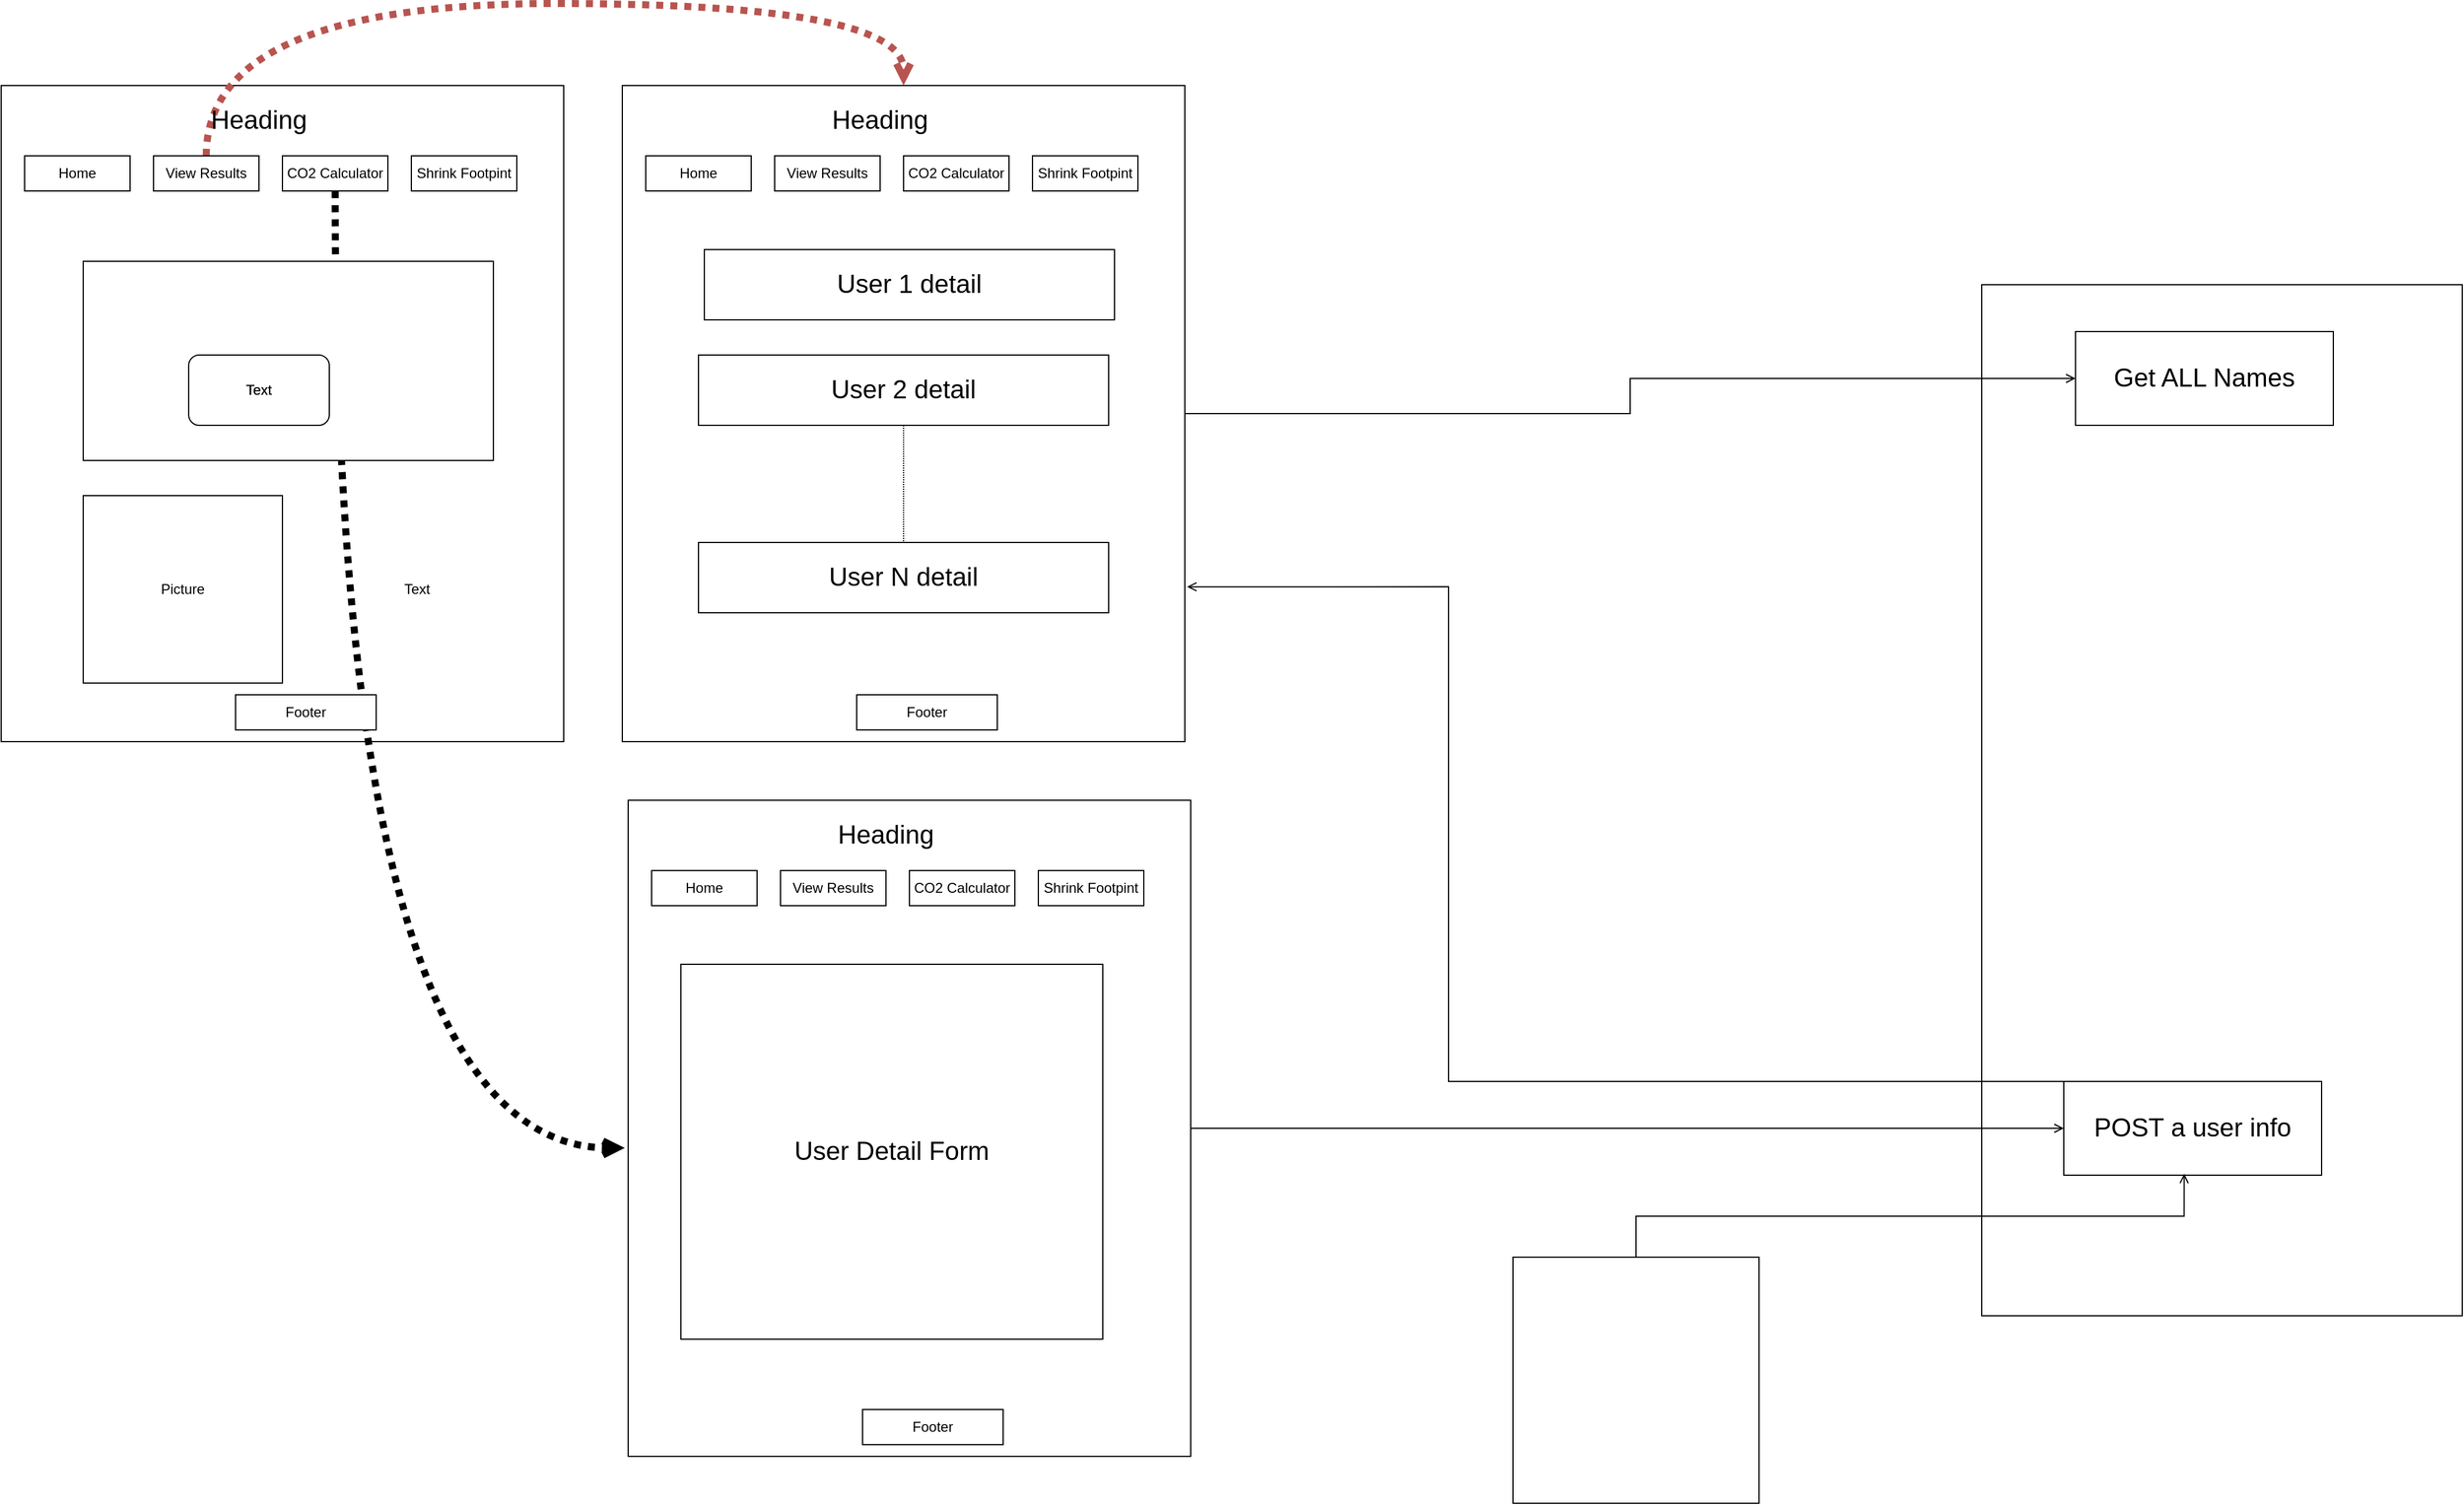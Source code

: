 <mxfile version="13.6.6" type="github"><diagram id="0rV6apbGINLAgSeMIbQS" name="Page-1"><mxGraphModel dx="1251" dy="735" grid="1" gridSize="10" guides="1" tooltips="1" connect="1" arrows="1" fold="1" page="1" pageScale="1" pageWidth="1100" pageHeight="850" math="0" shadow="0"><root><mxCell id="0"/><mxCell id="1" parent="0"/><mxCell id="3IBG2ivtL27hc_QX_15x-55" value="" style="rounded=0;whiteSpace=wrap;html=1;fontSize=22;" vertex="1" parent="1"><mxGeometry x="1770" y="250" width="410" height="880" as="geometry"/></mxCell><mxCell id="3IBG2ivtL27hc_QX_15x-5" value="" style="rounded=0;whiteSpace=wrap;html=1;" vertex="1" parent="1"><mxGeometry x="80" y="80" width="480" height="560" as="geometry"/></mxCell><mxCell id="3IBG2ivtL27hc_QX_15x-6" value="Home" style="rounded=0;whiteSpace=wrap;html=1;" vertex="1" parent="1"><mxGeometry x="100" y="140" width="90" height="30" as="geometry"/></mxCell><mxCell id="3IBG2ivtL27hc_QX_15x-36" style="edgeStyle=orthogonalEdgeStyle;curved=1;rounded=0;orthogonalLoop=1;jettySize=auto;html=1;exitX=0.5;exitY=0;exitDx=0;exitDy=0;entryX=0.5;entryY=0;entryDx=0;entryDy=0;dashed=1;dashPattern=1 1;endArrow=open;endFill=0;fontSize=22;fillColor=#f8cecc;strokeColor=#b85450;strokeWidth=6;" edge="1" parent="1" source="3IBG2ivtL27hc_QX_15x-7" target="3IBG2ivtL27hc_QX_15x-18"><mxGeometry relative="1" as="geometry"><Array as="points"><mxPoint x="255" y="10"/><mxPoint x="850" y="10"/></Array></mxGeometry></mxCell><mxCell id="3IBG2ivtL27hc_QX_15x-7" value="View Results" style="rounded=0;whiteSpace=wrap;html=1;" vertex="1" parent="1"><mxGeometry x="210" y="140" width="90" height="30" as="geometry"/></mxCell><mxCell id="3IBG2ivtL27hc_QX_15x-49" style="edgeStyle=orthogonalEdgeStyle;curved=1;rounded=0;orthogonalLoop=1;jettySize=auto;html=1;exitX=0.5;exitY=1;exitDx=0;exitDy=0;entryX=-0.006;entryY=0.53;entryDx=0;entryDy=0;entryPerimeter=0;dashed=1;dashPattern=1 1;endArrow=open;endFill=0;strokeWidth=6;fontSize=22;" edge="1" parent="1" source="3IBG2ivtL27hc_QX_15x-8" target="3IBG2ivtL27hc_QX_15x-37"><mxGeometry relative="1" as="geometry"><Array as="points"><mxPoint x="365" y="987"/></Array></mxGeometry></mxCell><mxCell id="3IBG2ivtL27hc_QX_15x-8" value="CO2 Calculator" style="rounded=0;whiteSpace=wrap;html=1;" vertex="1" parent="1"><mxGeometry x="320" y="140" width="90" height="30" as="geometry"/></mxCell><mxCell id="3IBG2ivtL27hc_QX_15x-9" value="Shrink Footpint" style="rounded=0;whiteSpace=wrap;html=1;" vertex="1" parent="1"><mxGeometry x="430" y="140" width="90" height="30" as="geometry"/></mxCell><mxCell id="3IBG2ivtL27hc_QX_15x-10" value="Heading" style="text;html=1;strokeColor=none;fillColor=none;align=center;verticalAlign=middle;whiteSpace=wrap;rounded=0;fontSize=22;" vertex="1" parent="1"><mxGeometry x="160" y="100" width="280" height="20" as="geometry"/></mxCell><mxCell id="3IBG2ivtL27hc_QX_15x-11" value="Video" style="rounded=0;whiteSpace=wrap;html=1;" vertex="1" parent="1"><mxGeometry x="150" y="230" width="350" height="170" as="geometry"/></mxCell><mxCell id="3IBG2ivtL27hc_QX_15x-12" value="" style="rounded=1;whiteSpace=wrap;html=1;" vertex="1" parent="1"><mxGeometry x="240" y="310" width="120" height="60" as="geometry"/></mxCell><mxCell id="3IBG2ivtL27hc_QX_15x-13" value="Picture" style="rounded=0;whiteSpace=wrap;html=1;" vertex="1" parent="1"><mxGeometry x="150" y="430" width="170" height="160" as="geometry"/></mxCell><mxCell id="3IBG2ivtL27hc_QX_15x-14" value="Text" style="text;html=1;strokeColor=none;fillColor=none;align=center;verticalAlign=middle;whiteSpace=wrap;rounded=0;" vertex="1" parent="1"><mxGeometry x="280" y="330" width="40" height="20" as="geometry"/></mxCell><mxCell id="3IBG2ivtL27hc_QX_15x-15" value="Text" style="text;html=1;strokeColor=none;fillColor=none;align=center;verticalAlign=middle;whiteSpace=wrap;rounded=0;" vertex="1" parent="1"><mxGeometry x="370" y="430" width="130" height="160" as="geometry"/></mxCell><mxCell id="3IBG2ivtL27hc_QX_15x-16" value="Footer" style="rounded=0;whiteSpace=wrap;html=1;" vertex="1" parent="1"><mxGeometry x="280" y="600" width="120" height="30" as="geometry"/></mxCell><mxCell id="3IBG2ivtL27hc_QX_15x-17" value="Text" style="text;html=1;strokeColor=none;fillColor=none;align=center;verticalAlign=middle;whiteSpace=wrap;rounded=0;" vertex="1" parent="1"><mxGeometry x="280" y="330" width="40" height="20" as="geometry"/></mxCell><mxCell id="3IBG2ivtL27hc_QX_15x-51" style="edgeStyle=orthogonalEdgeStyle;rounded=0;orthogonalLoop=1;jettySize=auto;html=1;exitX=1;exitY=0.5;exitDx=0;exitDy=0;endArrow=open;endFill=0;strokeWidth=1;fontSize=22;" edge="1" parent="1" source="3IBG2ivtL27hc_QX_15x-18" target="3IBG2ivtL27hc_QX_15x-50"><mxGeometry relative="1" as="geometry"/></mxCell><mxCell id="3IBG2ivtL27hc_QX_15x-18" value="" style="rounded=0;whiteSpace=wrap;html=1;" vertex="1" parent="1"><mxGeometry x="610" y="80" width="480" height="560" as="geometry"/></mxCell><mxCell id="3IBG2ivtL27hc_QX_15x-19" value="Home" style="rounded=0;whiteSpace=wrap;html=1;" vertex="1" parent="1"><mxGeometry x="630" y="140" width="90" height="30" as="geometry"/></mxCell><mxCell id="3IBG2ivtL27hc_QX_15x-20" value="View Results" style="rounded=0;whiteSpace=wrap;html=1;" vertex="1" parent="1"><mxGeometry x="740" y="140" width="90" height="30" as="geometry"/></mxCell><mxCell id="3IBG2ivtL27hc_QX_15x-21" value="CO2 Calculator" style="rounded=0;whiteSpace=wrap;html=1;" vertex="1" parent="1"><mxGeometry x="850" y="140" width="90" height="30" as="geometry"/></mxCell><mxCell id="3IBG2ivtL27hc_QX_15x-22" value="Shrink Footpint" style="rounded=0;whiteSpace=wrap;html=1;" vertex="1" parent="1"><mxGeometry x="960" y="140" width="90" height="30" as="geometry"/></mxCell><mxCell id="3IBG2ivtL27hc_QX_15x-23" value="Heading" style="text;html=1;strokeColor=none;fillColor=none;align=center;verticalAlign=middle;whiteSpace=wrap;rounded=0;fontSize=22;" vertex="1" parent="1"><mxGeometry x="690" y="100" width="280" height="20" as="geometry"/></mxCell><mxCell id="3IBG2ivtL27hc_QX_15x-29" value="Footer" style="rounded=0;whiteSpace=wrap;html=1;" vertex="1" parent="1"><mxGeometry x="810" y="600" width="120" height="30" as="geometry"/></mxCell><mxCell id="3IBG2ivtL27hc_QX_15x-31" value="User 1 detail" style="rounded=0;whiteSpace=wrap;html=1;fontSize=22;" vertex="1" parent="1"><mxGeometry x="680" y="220" width="350" height="60" as="geometry"/></mxCell><mxCell id="3IBG2ivtL27hc_QX_15x-34" style="edgeStyle=orthogonalEdgeStyle;rounded=0;orthogonalLoop=1;jettySize=auto;html=1;exitX=0.5;exitY=1;exitDx=0;exitDy=0;fontSize=22;endArrow=none;endFill=0;dashed=1;dashPattern=1 1;" edge="1" parent="1" source="3IBG2ivtL27hc_QX_15x-32" target="3IBG2ivtL27hc_QX_15x-33"><mxGeometry relative="1" as="geometry"/></mxCell><mxCell id="3IBG2ivtL27hc_QX_15x-32" value="User 2 detail" style="rounded=0;whiteSpace=wrap;html=1;fontSize=22;" vertex="1" parent="1"><mxGeometry x="675" y="310" width="350" height="60" as="geometry"/></mxCell><mxCell id="3IBG2ivtL27hc_QX_15x-33" value="User N&amp;nbsp;detail" style="rounded=0;whiteSpace=wrap;html=1;fontSize=22;" vertex="1" parent="1"><mxGeometry x="675" y="470" width="350" height="60" as="geometry"/></mxCell><mxCell id="3IBG2ivtL27hc_QX_15x-53" style="edgeStyle=orthogonalEdgeStyle;rounded=0;orthogonalLoop=1;jettySize=auto;html=1;exitX=1;exitY=0.5;exitDx=0;exitDy=0;endArrow=open;endFill=0;strokeWidth=1;fontSize=22;" edge="1" parent="1" source="3IBG2ivtL27hc_QX_15x-37" target="3IBG2ivtL27hc_QX_15x-52"><mxGeometry relative="1" as="geometry"/></mxCell><mxCell id="3IBG2ivtL27hc_QX_15x-37" value="" style="rounded=0;whiteSpace=wrap;html=1;" vertex="1" parent="1"><mxGeometry x="615" y="690" width="480" height="560" as="geometry"/></mxCell><mxCell id="3IBG2ivtL27hc_QX_15x-38" value="Home" style="rounded=0;whiteSpace=wrap;html=1;" vertex="1" parent="1"><mxGeometry x="635" y="750" width="90" height="30" as="geometry"/></mxCell><mxCell id="3IBG2ivtL27hc_QX_15x-39" value="View Results" style="rounded=0;whiteSpace=wrap;html=1;" vertex="1" parent="1"><mxGeometry x="745" y="750" width="90" height="30" as="geometry"/></mxCell><mxCell id="3IBG2ivtL27hc_QX_15x-40" value="CO2 Calculator" style="rounded=0;whiteSpace=wrap;html=1;" vertex="1" parent="1"><mxGeometry x="855" y="750" width="90" height="30" as="geometry"/></mxCell><mxCell id="3IBG2ivtL27hc_QX_15x-41" value="Shrink Footpint" style="rounded=0;whiteSpace=wrap;html=1;" vertex="1" parent="1"><mxGeometry x="965" y="750" width="90" height="30" as="geometry"/></mxCell><mxCell id="3IBG2ivtL27hc_QX_15x-42" value="Heading" style="text;html=1;strokeColor=none;fillColor=none;align=center;verticalAlign=middle;whiteSpace=wrap;rounded=0;fontSize=22;" vertex="1" parent="1"><mxGeometry x="695" y="710" width="280" height="20" as="geometry"/></mxCell><mxCell id="3IBG2ivtL27hc_QX_15x-43" value="Footer" style="rounded=0;whiteSpace=wrap;html=1;" vertex="1" parent="1"><mxGeometry x="815" y="1210" width="120" height="30" as="geometry"/></mxCell><mxCell id="3IBG2ivtL27hc_QX_15x-48" value="User Detail Form" style="rounded=0;whiteSpace=wrap;html=1;fontSize=22;" vertex="1" parent="1"><mxGeometry x="660" y="830" width="360" height="320" as="geometry"/></mxCell><mxCell id="3IBG2ivtL27hc_QX_15x-50" value="Get ALL Names" style="rounded=0;whiteSpace=wrap;html=1;fontSize=22;" vertex="1" parent="1"><mxGeometry x="1850" y="290" width="220" height="80" as="geometry"/></mxCell><mxCell id="3IBG2ivtL27hc_QX_15x-54" style="edgeStyle=orthogonalEdgeStyle;rounded=0;orthogonalLoop=1;jettySize=auto;html=1;exitX=0.25;exitY=0;exitDx=0;exitDy=0;entryX=1.004;entryY=0.764;entryDx=0;entryDy=0;endArrow=open;endFill=0;strokeWidth=1;fontSize=22;entryPerimeter=0;" edge="1" parent="1" source="3IBG2ivtL27hc_QX_15x-52" target="3IBG2ivtL27hc_QX_15x-18"><mxGeometry relative="1" as="geometry"><Array as="points"><mxPoint x="1315" y="508"/></Array></mxGeometry></mxCell><mxCell id="3IBG2ivtL27hc_QX_15x-52" value="POST a user info" style="rounded=0;whiteSpace=wrap;html=1;fontSize=22;" vertex="1" parent="1"><mxGeometry x="1840" y="930" width="220" height="80" as="geometry"/></mxCell><mxCell id="3IBG2ivtL27hc_QX_15x-57" style="edgeStyle=orthogonalEdgeStyle;rounded=0;orthogonalLoop=1;jettySize=auto;html=1;exitX=0.5;exitY=0;exitDx=0;exitDy=0;entryX=0.467;entryY=0.984;entryDx=0;entryDy=0;entryPerimeter=0;endArrow=open;endFill=0;strokeWidth=1;fontSize=22;" edge="1" parent="1" source="3IBG2ivtL27hc_QX_15x-56" target="3IBG2ivtL27hc_QX_15x-52"><mxGeometry relative="1" as="geometry"/></mxCell><mxCell id="3IBG2ivtL27hc_QX_15x-56" value="" style="rounded=0;whiteSpace=wrap;html=1;fontSize=22;" vertex="1" parent="1"><mxGeometry x="1370" y="1080" width="210" height="210" as="geometry"/></mxCell></root></mxGraphModel></diagram></mxfile>